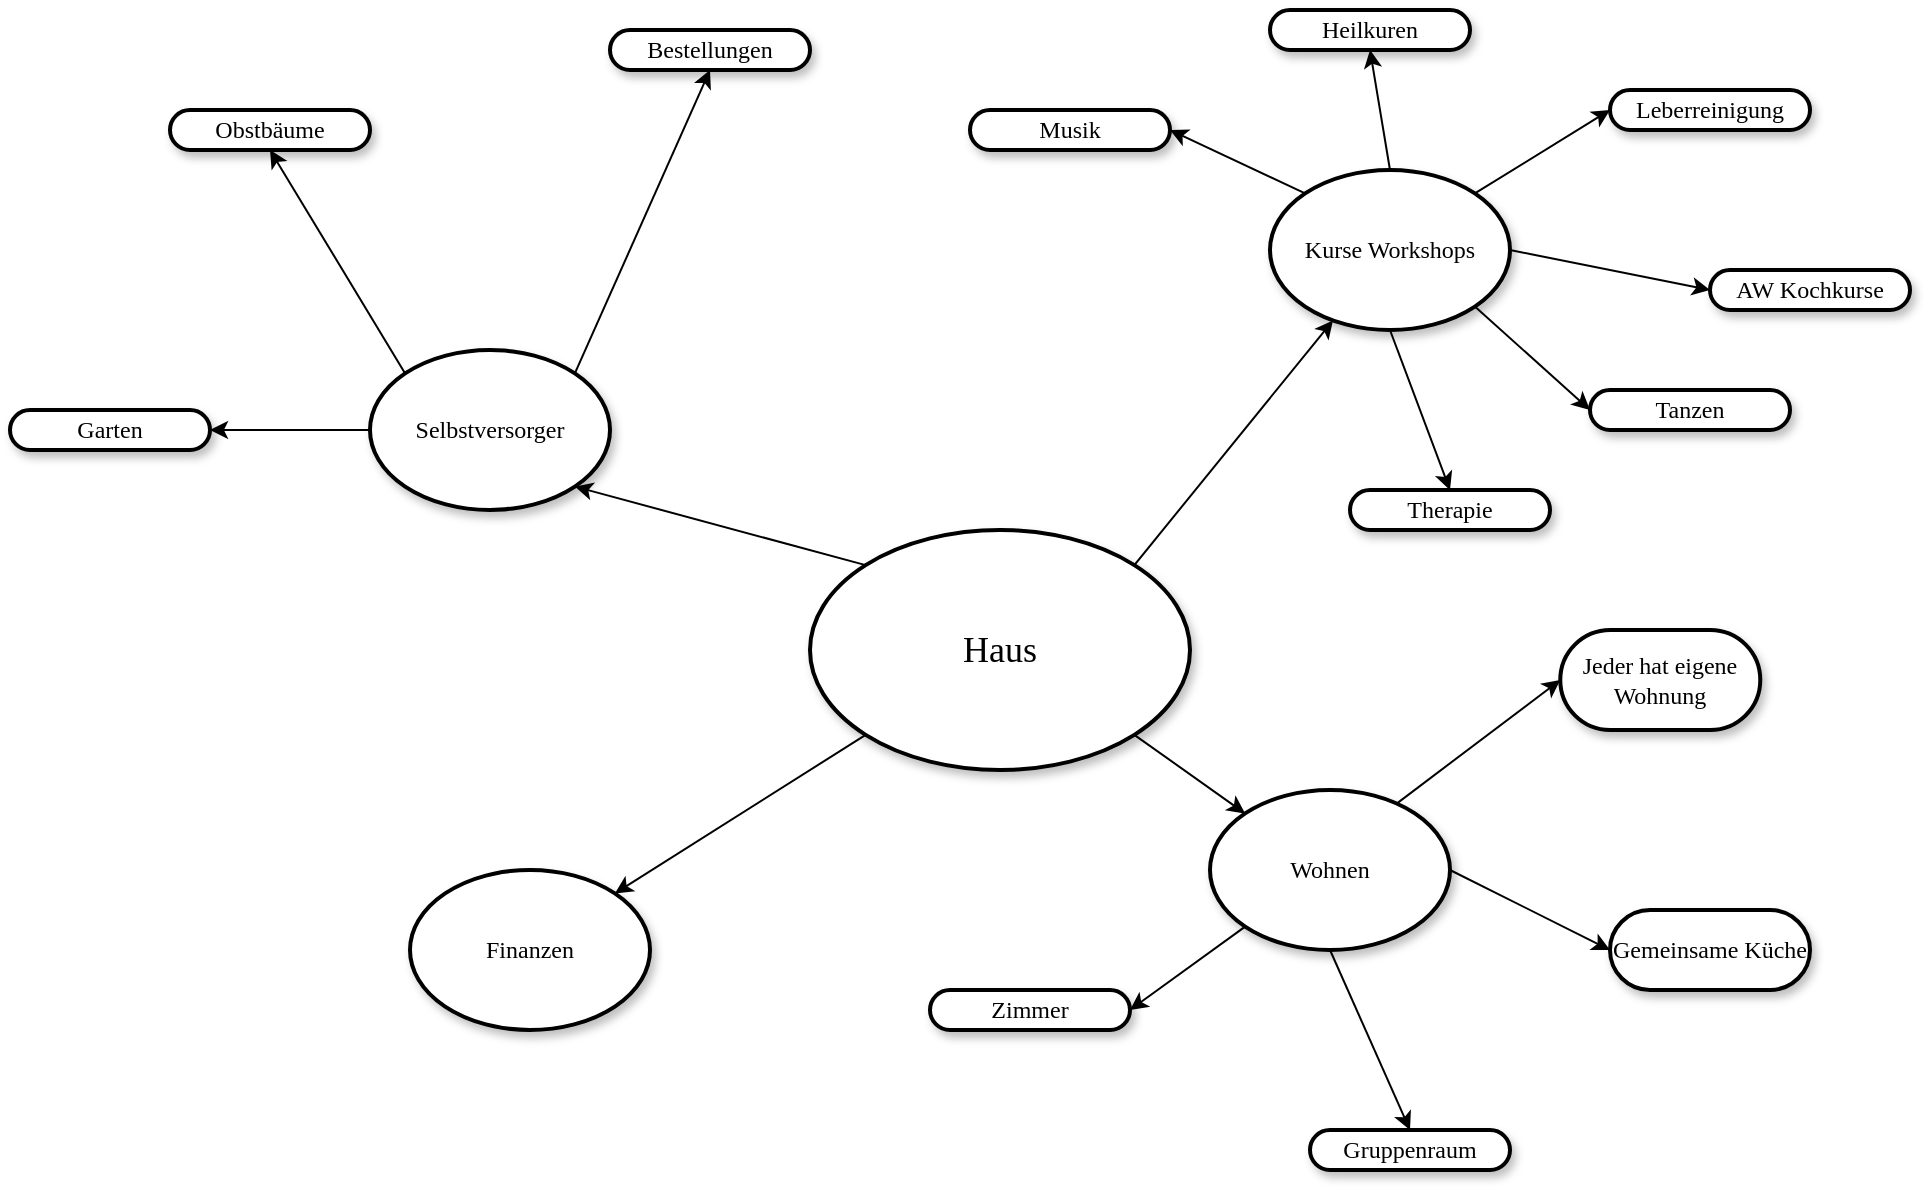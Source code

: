 <mxfile version="17.4.0" type="github">
  <diagram name="Page-1" id="ad52d381-51e7-2e0d-a935-2d0ddd2fd229">
    <mxGraphModel dx="1422" dy="724" grid="1" gridSize="10" guides="1" tooltips="1" connect="1" arrows="1" fold="1" page="1" pageScale="1" pageWidth="1100" pageHeight="850" background="none" math="0" shadow="0">
      <root>
        <mxCell id="0" />
        <mxCell id="1" parent="0" />
        <mxCell id="2c924340bb9dbf6c-1" value="Obstbäume" style="whiteSpace=wrap;html=1;rounded=1;shadow=1;comic=0;labelBackgroundColor=none;strokeWidth=2;fontFamily=Verdana;fontSize=12;align=center;arcSize=50;" parent="1" vertex="1">
          <mxGeometry x="100" y="80" width="100" height="20" as="geometry" />
        </mxCell>
        <mxCell id="2c924340bb9dbf6c-2" value="Selbstversorger" style="ellipse;whiteSpace=wrap;html=1;rounded=1;shadow=1;comic=0;labelBackgroundColor=none;strokeWidth=2;fontFamily=Verdana;fontSize=12;align=center;" parent="1" vertex="1">
          <mxGeometry x="200" y="200" width="120" height="80" as="geometry" />
        </mxCell>
        <mxCell id="2c924340bb9dbf6c-3" value="Kurse Workshops" style="ellipse;whiteSpace=wrap;html=1;rounded=1;shadow=1;comic=0;labelBackgroundColor=none;strokeWidth=2;fontFamily=Verdana;fontSize=12;align=center;" parent="1" vertex="1">
          <mxGeometry x="650" y="110" width="120" height="80" as="geometry" />
        </mxCell>
        <mxCell id="2c924340bb9dbf6c-4" value="&lt;font style=&quot;font-size: 18px&quot;&gt;Haus&lt;/font&gt;" style="ellipse;whiteSpace=wrap;html=1;rounded=1;shadow=1;comic=0;labelBackgroundColor=none;strokeWidth=2;fontFamily=Verdana;fontSize=12;align=center;" parent="1" vertex="1">
          <mxGeometry x="420" y="290" width="190" height="120" as="geometry" />
        </mxCell>
        <mxCell id="2c924340bb9dbf6c-5" value="Wohnen" style="ellipse;whiteSpace=wrap;html=1;rounded=1;shadow=1;comic=0;labelBackgroundColor=none;strokeWidth=2;fontFamily=Verdana;fontSize=12;align=center;" parent="1" vertex="1">
          <mxGeometry x="620" y="420" width="120" height="80" as="geometry" />
        </mxCell>
        <mxCell id="2c924340bb9dbf6c-8" value="Garten" style="whiteSpace=wrap;html=1;rounded=1;shadow=1;comic=0;labelBackgroundColor=none;strokeWidth=2;fontFamily=Verdana;fontSize=12;align=center;arcSize=50;" parent="1" vertex="1">
          <mxGeometry x="20" y="230" width="100" height="20" as="geometry" />
        </mxCell>
        <mxCell id="2c924340bb9dbf6c-10" value="Bestellungen" style="whiteSpace=wrap;html=1;rounded=1;shadow=1;comic=0;labelBackgroundColor=none;strokeWidth=2;fontFamily=Verdana;fontSize=12;align=center;arcSize=50;" parent="1" vertex="1">
          <mxGeometry x="320" y="40" width="100" height="20" as="geometry" />
        </mxCell>
        <mxCell id="2c924340bb9dbf6c-16" value="Leberreinigung" style="whiteSpace=wrap;html=1;rounded=1;shadow=1;comic=0;labelBackgroundColor=none;strokeWidth=2;fontFamily=Verdana;fontSize=12;align=center;arcSize=50;" parent="1" vertex="1">
          <mxGeometry x="820" y="70" width="100" height="20" as="geometry" />
        </mxCell>
        <mxCell id="3l0brw6uI8EF5hykwrjs-2" value="Finanzen" style="ellipse;whiteSpace=wrap;html=1;rounded=1;shadow=1;comic=0;labelBackgroundColor=none;strokeWidth=2;fontFamily=Verdana;fontSize=12;align=center;" parent="1" vertex="1">
          <mxGeometry x="220" y="460" width="120" height="80" as="geometry" />
        </mxCell>
        <mxCell id="3l0brw6uI8EF5hykwrjs-3" value="" style="endArrow=classic;html=1;rounded=0;exitX=0;exitY=1;exitDx=0;exitDy=0;entryX=1;entryY=0;entryDx=0;entryDy=0;" parent="1" source="2c924340bb9dbf6c-4" target="3l0brw6uI8EF5hykwrjs-2" edge="1">
          <mxGeometry width="50" height="50" relative="1" as="geometry">
            <mxPoint x="520" y="400" as="sourcePoint" />
            <mxPoint x="570" y="350" as="targetPoint" />
          </mxGeometry>
        </mxCell>
        <mxCell id="3l0brw6uI8EF5hykwrjs-4" value="" style="endArrow=classic;html=1;rounded=0;exitX=0;exitY=0;exitDx=0;exitDy=0;entryX=1;entryY=1;entryDx=0;entryDy=0;" parent="1" source="2c924340bb9dbf6c-4" target="2c924340bb9dbf6c-2" edge="1">
          <mxGeometry width="50" height="50" relative="1" as="geometry">
            <mxPoint x="457.574" y="372.426" as="sourcePoint" />
            <mxPoint x="332.426" y="481.716" as="targetPoint" />
          </mxGeometry>
        </mxCell>
        <mxCell id="3l0brw6uI8EF5hykwrjs-5" value="" style="endArrow=classic;html=1;rounded=0;exitX=1;exitY=0;exitDx=0;exitDy=0;" parent="1" source="2c924340bb9dbf6c-4" target="2c924340bb9dbf6c-3" edge="1">
          <mxGeometry width="50" height="50" relative="1" as="geometry">
            <mxPoint x="457.574" y="287.574" as="sourcePoint" />
            <mxPoint x="330" y="250" as="targetPoint" />
          </mxGeometry>
        </mxCell>
        <mxCell id="3l0brw6uI8EF5hykwrjs-6" value="" style="endArrow=classic;html=1;rounded=0;exitX=1;exitY=1;exitDx=0;exitDy=0;entryX=0;entryY=0;entryDx=0;entryDy=0;" parent="1" source="2c924340bb9dbf6c-4" target="2c924340bb9dbf6c-5" edge="1">
          <mxGeometry width="50" height="50" relative="1" as="geometry">
            <mxPoint x="532.426" y="317.574" as="sourcePoint" />
            <mxPoint x="682.689" y="191.325" as="targetPoint" />
          </mxGeometry>
        </mxCell>
        <mxCell id="3l0brw6uI8EF5hykwrjs-7" value="" style="endArrow=classic;html=1;rounded=0;exitX=0;exitY=0;exitDx=0;exitDy=0;entryX=0.5;entryY=1;entryDx=0;entryDy=0;" parent="1" source="2c924340bb9dbf6c-2" target="2c924340bb9dbf6c-1" edge="1">
          <mxGeometry width="50" height="50" relative="1" as="geometry">
            <mxPoint x="447.574" y="317.574" as="sourcePoint" />
            <mxPoint x="330" y="250" as="targetPoint" />
          </mxGeometry>
        </mxCell>
        <mxCell id="3l0brw6uI8EF5hykwrjs-8" value="" style="endArrow=classic;html=1;rounded=0;exitX=0;exitY=0.5;exitDx=0;exitDy=0;entryX=1;entryY=0.5;entryDx=0;entryDy=0;" parent="1" source="2c924340bb9dbf6c-2" target="2c924340bb9dbf6c-8" edge="1">
          <mxGeometry width="50" height="50" relative="1" as="geometry">
            <mxPoint x="227.574" y="221.716" as="sourcePoint" />
            <mxPoint x="160" y="110" as="targetPoint" />
          </mxGeometry>
        </mxCell>
        <mxCell id="3l0brw6uI8EF5hykwrjs-9" value="" style="endArrow=classic;html=1;rounded=0;exitX=1;exitY=0;exitDx=0;exitDy=0;entryX=0.5;entryY=1;entryDx=0;entryDy=0;" parent="1" source="2c924340bb9dbf6c-2" target="2c924340bb9dbf6c-10" edge="1">
          <mxGeometry width="50" height="50" relative="1" as="geometry">
            <mxPoint x="210" y="250" as="sourcePoint" />
            <mxPoint x="130" y="230" as="targetPoint" />
          </mxGeometry>
        </mxCell>
        <mxCell id="3l0brw6uI8EF5hykwrjs-10" value="" style="endArrow=classic;html=1;rounded=0;exitX=1;exitY=0;exitDx=0;exitDy=0;entryX=0;entryY=0.5;entryDx=0;entryDy=0;" parent="1" source="2c924340bb9dbf6c-3" target="2c924340bb9dbf6c-16" edge="1">
          <mxGeometry width="50" height="50" relative="1" as="geometry">
            <mxPoint x="532.426" y="317.574" as="sourcePoint" />
            <mxPoint x="682.689" y="191.325" as="targetPoint" />
          </mxGeometry>
        </mxCell>
        <mxCell id="3l0brw6uI8EF5hykwrjs-12" value="Jeder hat eigene Wohnung" style="whiteSpace=wrap;html=1;rounded=1;shadow=1;comic=0;labelBackgroundColor=none;strokeWidth=2;fontFamily=Verdana;fontSize=12;align=center;arcSize=50;" parent="1" vertex="1">
          <mxGeometry x="795.14" y="340" width="100" height="50" as="geometry" />
        </mxCell>
        <mxCell id="3l0brw6uI8EF5hykwrjs-13" value="" style="endArrow=classic;html=1;rounded=0;exitX=0.775;exitY=0.088;exitDx=0;exitDy=0;entryX=0;entryY=0.5;entryDx=0;entryDy=0;exitPerimeter=0;" parent="1" source="2c924340bb9dbf6c-5" target="3l0brw6uI8EF5hykwrjs-12" edge="1">
          <mxGeometry width="50" height="50" relative="1" as="geometry">
            <mxPoint x="619.996" y="343.436" as="sourcePoint" />
            <mxPoint x="657.829" y="441.325" as="targetPoint" />
          </mxGeometry>
        </mxCell>
        <mxCell id="3l0brw6uI8EF5hykwrjs-14" value="&lt;div&gt;Gemeinsame Küche&lt;br&gt;&lt;/div&gt;" style="whiteSpace=wrap;html=1;rounded=1;shadow=1;comic=0;labelBackgroundColor=none;strokeWidth=2;fontFamily=Verdana;fontSize=12;align=center;arcSize=50;" parent="1" vertex="1">
          <mxGeometry x="820" y="480" width="100" height="40" as="geometry" />
        </mxCell>
        <mxCell id="3l0brw6uI8EF5hykwrjs-15" value="" style="endArrow=classic;html=1;rounded=0;exitX=1;exitY=0.5;exitDx=0;exitDy=0;entryX=0;entryY=0.5;entryDx=0;entryDy=0;" parent="1" source="2c924340bb9dbf6c-5" target="3l0brw6uI8EF5hykwrjs-14" edge="1">
          <mxGeometry width="50" height="50" relative="1" as="geometry">
            <mxPoint x="752.426" y="531.716" as="sourcePoint" />
            <mxPoint x="682.689" y="601.325" as="targetPoint" />
          </mxGeometry>
        </mxCell>
        <mxCell id="3l0brw6uI8EF5hykwrjs-16" value="" style="endArrow=classic;html=1;rounded=0;exitX=0;exitY=1;exitDx=0;exitDy=0;entryX=1;entryY=0.5;entryDx=0;entryDy=0;" parent="1" source="2c924340bb9dbf6c-5" target="3l0brw6uI8EF5hykwrjs-18" edge="1">
          <mxGeometry width="50" height="50" relative="1" as="geometry">
            <mxPoint x="750" y="470" as="sourcePoint" />
            <mxPoint x="590" y="540" as="targetPoint" />
          </mxGeometry>
        </mxCell>
        <mxCell id="3l0brw6uI8EF5hykwrjs-18" value="Zimmer" style="whiteSpace=wrap;html=1;rounded=1;shadow=1;comic=0;labelBackgroundColor=none;strokeWidth=2;fontFamily=Verdana;fontSize=12;align=center;arcSize=50;" parent="1" vertex="1">
          <mxGeometry x="480" y="520" width="100" height="20" as="geometry" />
        </mxCell>
        <mxCell id="3l0brw6uI8EF5hykwrjs-19" value="Gruppenraum" style="whiteSpace=wrap;html=1;rounded=1;shadow=1;comic=0;labelBackgroundColor=none;strokeWidth=2;fontFamily=Verdana;fontSize=12;align=center;arcSize=50;" parent="1" vertex="1">
          <mxGeometry x="670" y="590" width="100" height="20" as="geometry" />
        </mxCell>
        <mxCell id="3l0brw6uI8EF5hykwrjs-23" value="" style="endArrow=classic;html=1;rounded=0;exitX=0.5;exitY=1;exitDx=0;exitDy=0;entryX=0.5;entryY=0;entryDx=0;entryDy=0;" parent="1" source="2c924340bb9dbf6c-5" target="3l0brw6uI8EF5hykwrjs-19" edge="1">
          <mxGeometry width="50" height="50" relative="1" as="geometry">
            <mxPoint x="647.574" y="498.284" as="sourcePoint" />
            <mxPoint x="590" y="540" as="targetPoint" />
          </mxGeometry>
        </mxCell>
        <mxCell id="3l0brw6uI8EF5hykwrjs-24" value="AW Kochkurse" style="whiteSpace=wrap;html=1;rounded=1;shadow=1;comic=0;labelBackgroundColor=none;strokeWidth=2;fontFamily=Verdana;fontSize=12;align=center;arcSize=50;" parent="1" vertex="1">
          <mxGeometry x="870" y="160" width="100" height="20" as="geometry" />
        </mxCell>
        <mxCell id="3l0brw6uI8EF5hykwrjs-25" value="" style="endArrow=classic;html=1;rounded=0;exitX=1;exitY=0.5;exitDx=0;exitDy=0;entryX=0;entryY=0.5;entryDx=0;entryDy=0;" parent="1" source="2c924340bb9dbf6c-3" target="3l0brw6uI8EF5hykwrjs-24" edge="1">
          <mxGeometry width="50" height="50" relative="1" as="geometry">
            <mxPoint x="762.426" y="131.716" as="sourcePoint" />
            <mxPoint x="692.689" y="201.325" as="targetPoint" />
          </mxGeometry>
        </mxCell>
        <mxCell id="3l0brw6uI8EF5hykwrjs-27" value="Heilkuren" style="whiteSpace=wrap;html=1;rounded=1;shadow=1;comic=0;labelBackgroundColor=none;strokeWidth=2;fontFamily=Verdana;fontSize=12;align=center;arcSize=50;" parent="1" vertex="1">
          <mxGeometry x="650" y="30" width="100" height="20" as="geometry" />
        </mxCell>
        <mxCell id="3l0brw6uI8EF5hykwrjs-28" value="" style="endArrow=classic;html=1;rounded=0;exitX=0;exitY=0;exitDx=0;exitDy=0;entryX=1;entryY=0.5;entryDx=0;entryDy=0;" parent="1" source="2c924340bb9dbf6c-3" target="3l0brw6uI8EF5hykwrjs-30" edge="1">
          <mxGeometry width="50" height="50" relative="1" as="geometry">
            <mxPoint x="762.426" y="131.716" as="sourcePoint" />
            <mxPoint x="830" y="110" as="targetPoint" />
          </mxGeometry>
        </mxCell>
        <mxCell id="3l0brw6uI8EF5hykwrjs-30" value="Musik" style="whiteSpace=wrap;html=1;rounded=1;shadow=1;comic=0;labelBackgroundColor=none;strokeWidth=2;fontFamily=Verdana;fontSize=12;align=center;arcSize=50;" parent="1" vertex="1">
          <mxGeometry x="500" y="80" width="100" height="20" as="geometry" />
        </mxCell>
        <mxCell id="3l0brw6uI8EF5hykwrjs-31" value="" style="endArrow=classic;html=1;rounded=0;exitX=0.5;exitY=0;exitDx=0;exitDy=0;entryX=0.5;entryY=1;entryDx=0;entryDy=0;" parent="1" source="2c924340bb9dbf6c-3" target="3l0brw6uI8EF5hykwrjs-27" edge="1">
          <mxGeometry width="50" height="50" relative="1" as="geometry">
            <mxPoint x="660" y="160" as="sourcePoint" />
            <mxPoint x="600" y="130" as="targetPoint" />
          </mxGeometry>
        </mxCell>
        <mxCell id="3l0brw6uI8EF5hykwrjs-32" value="Tanzen" style="whiteSpace=wrap;html=1;rounded=1;shadow=1;comic=0;labelBackgroundColor=none;strokeWidth=2;fontFamily=Verdana;fontSize=12;align=center;arcSize=50;" parent="1" vertex="1">
          <mxGeometry x="810" y="220" width="100" height="20" as="geometry" />
        </mxCell>
        <mxCell id="3l0brw6uI8EF5hykwrjs-33" value="" style="endArrow=classic;html=1;rounded=0;exitX=1;exitY=1;exitDx=0;exitDy=0;entryX=0;entryY=0.5;entryDx=0;entryDy=0;" parent="1" source="2c924340bb9dbf6c-3" target="3l0brw6uI8EF5hykwrjs-32" edge="1">
          <mxGeometry width="50" height="50" relative="1" as="geometry">
            <mxPoint x="780" y="160" as="sourcePoint" />
            <mxPoint x="880" y="180" as="targetPoint" />
          </mxGeometry>
        </mxCell>
        <mxCell id="3l0brw6uI8EF5hykwrjs-34" value="Therapie" style="whiteSpace=wrap;html=1;rounded=1;shadow=1;comic=0;labelBackgroundColor=none;strokeWidth=2;fontFamily=Verdana;fontSize=12;align=center;arcSize=50;" parent="1" vertex="1">
          <mxGeometry x="690" y="270" width="100" height="20" as="geometry" />
        </mxCell>
        <mxCell id="3l0brw6uI8EF5hykwrjs-35" value="" style="endArrow=classic;html=1;rounded=0;exitX=0.5;exitY=1;exitDx=0;exitDy=0;entryX=0.5;entryY=0;entryDx=0;entryDy=0;" parent="1" source="2c924340bb9dbf6c-3" target="3l0brw6uI8EF5hykwrjs-34" edge="1">
          <mxGeometry width="50" height="50" relative="1" as="geometry">
            <mxPoint x="762.426" y="188.284" as="sourcePoint" />
            <mxPoint x="820" y="240" as="targetPoint" />
          </mxGeometry>
        </mxCell>
      </root>
    </mxGraphModel>
  </diagram>
</mxfile>
